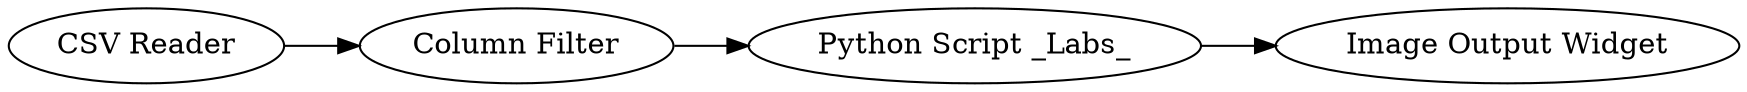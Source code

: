 digraph {
	2 -> 3
	3 -> 1
	1 -> 11
	1 [label="Python Script _Labs_"]
	11 [label="Image Output Widget"]
	3 [label="Column Filter"]
	2 [label="CSV Reader"]
	rankdir=LR
}
